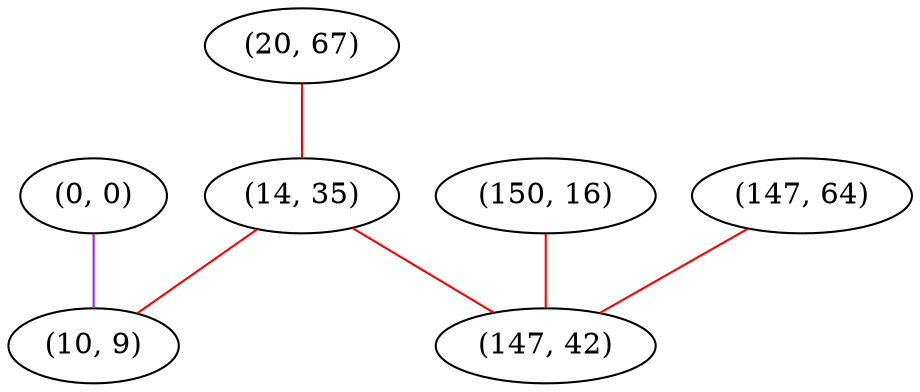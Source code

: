 graph "" {
"(0, 0)";
"(20, 67)";
"(150, 16)";
"(147, 64)";
"(14, 35)";
"(147, 42)";
"(10, 9)";
"(0, 0)" -- "(10, 9)"  [color=purple, key=0, weight=4];
"(20, 67)" -- "(14, 35)"  [color=red, key=0, weight=1];
"(150, 16)" -- "(147, 42)"  [color=red, key=0, weight=1];
"(147, 64)" -- "(147, 42)"  [color=red, key=0, weight=1];
"(14, 35)" -- "(147, 42)"  [color=red, key=0, weight=1];
"(14, 35)" -- "(10, 9)"  [color=red, key=0, weight=1];
}
